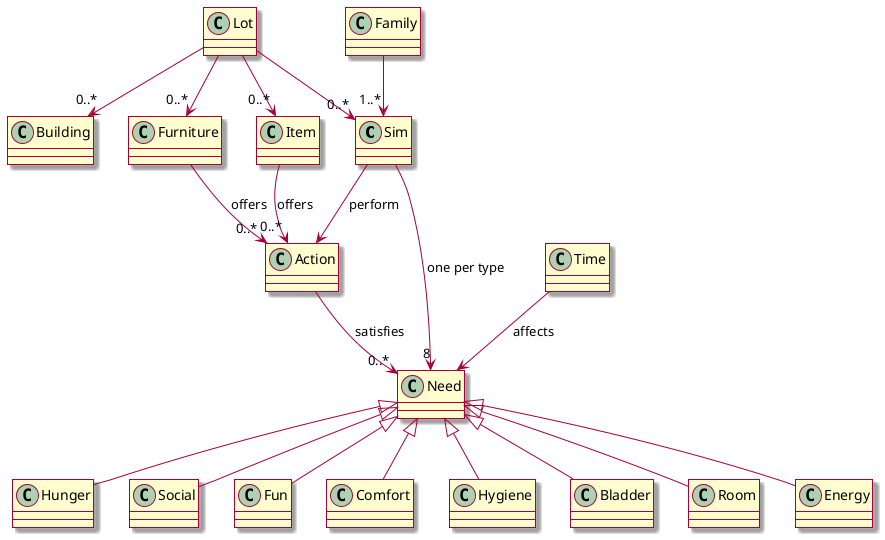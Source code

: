 ﻿﻿@startuml "Domain"
skin rose

Sim --> "8" Need : one per type
Need <|-- Hunger
Need <|-- Social
Need <|-- Fun
Need <|-- Comfort
Need <|-- Hygiene
Need <|-- Bladder
Need <|-- Room
Need <|-- Energy

Action --> "0..*" Need : satisfies
Time --> Need : affects
Sim --> Action : perform

Lot --> "0..*" Sim
Lot --> "0..*" Building
Lot --> "0..*" Furniture
Lot --> "0..*" Item

Family --> "1..*" Sim

Furniture --> "0..*" Action : offers
Item --> "0..*" Action : offers

@enduml